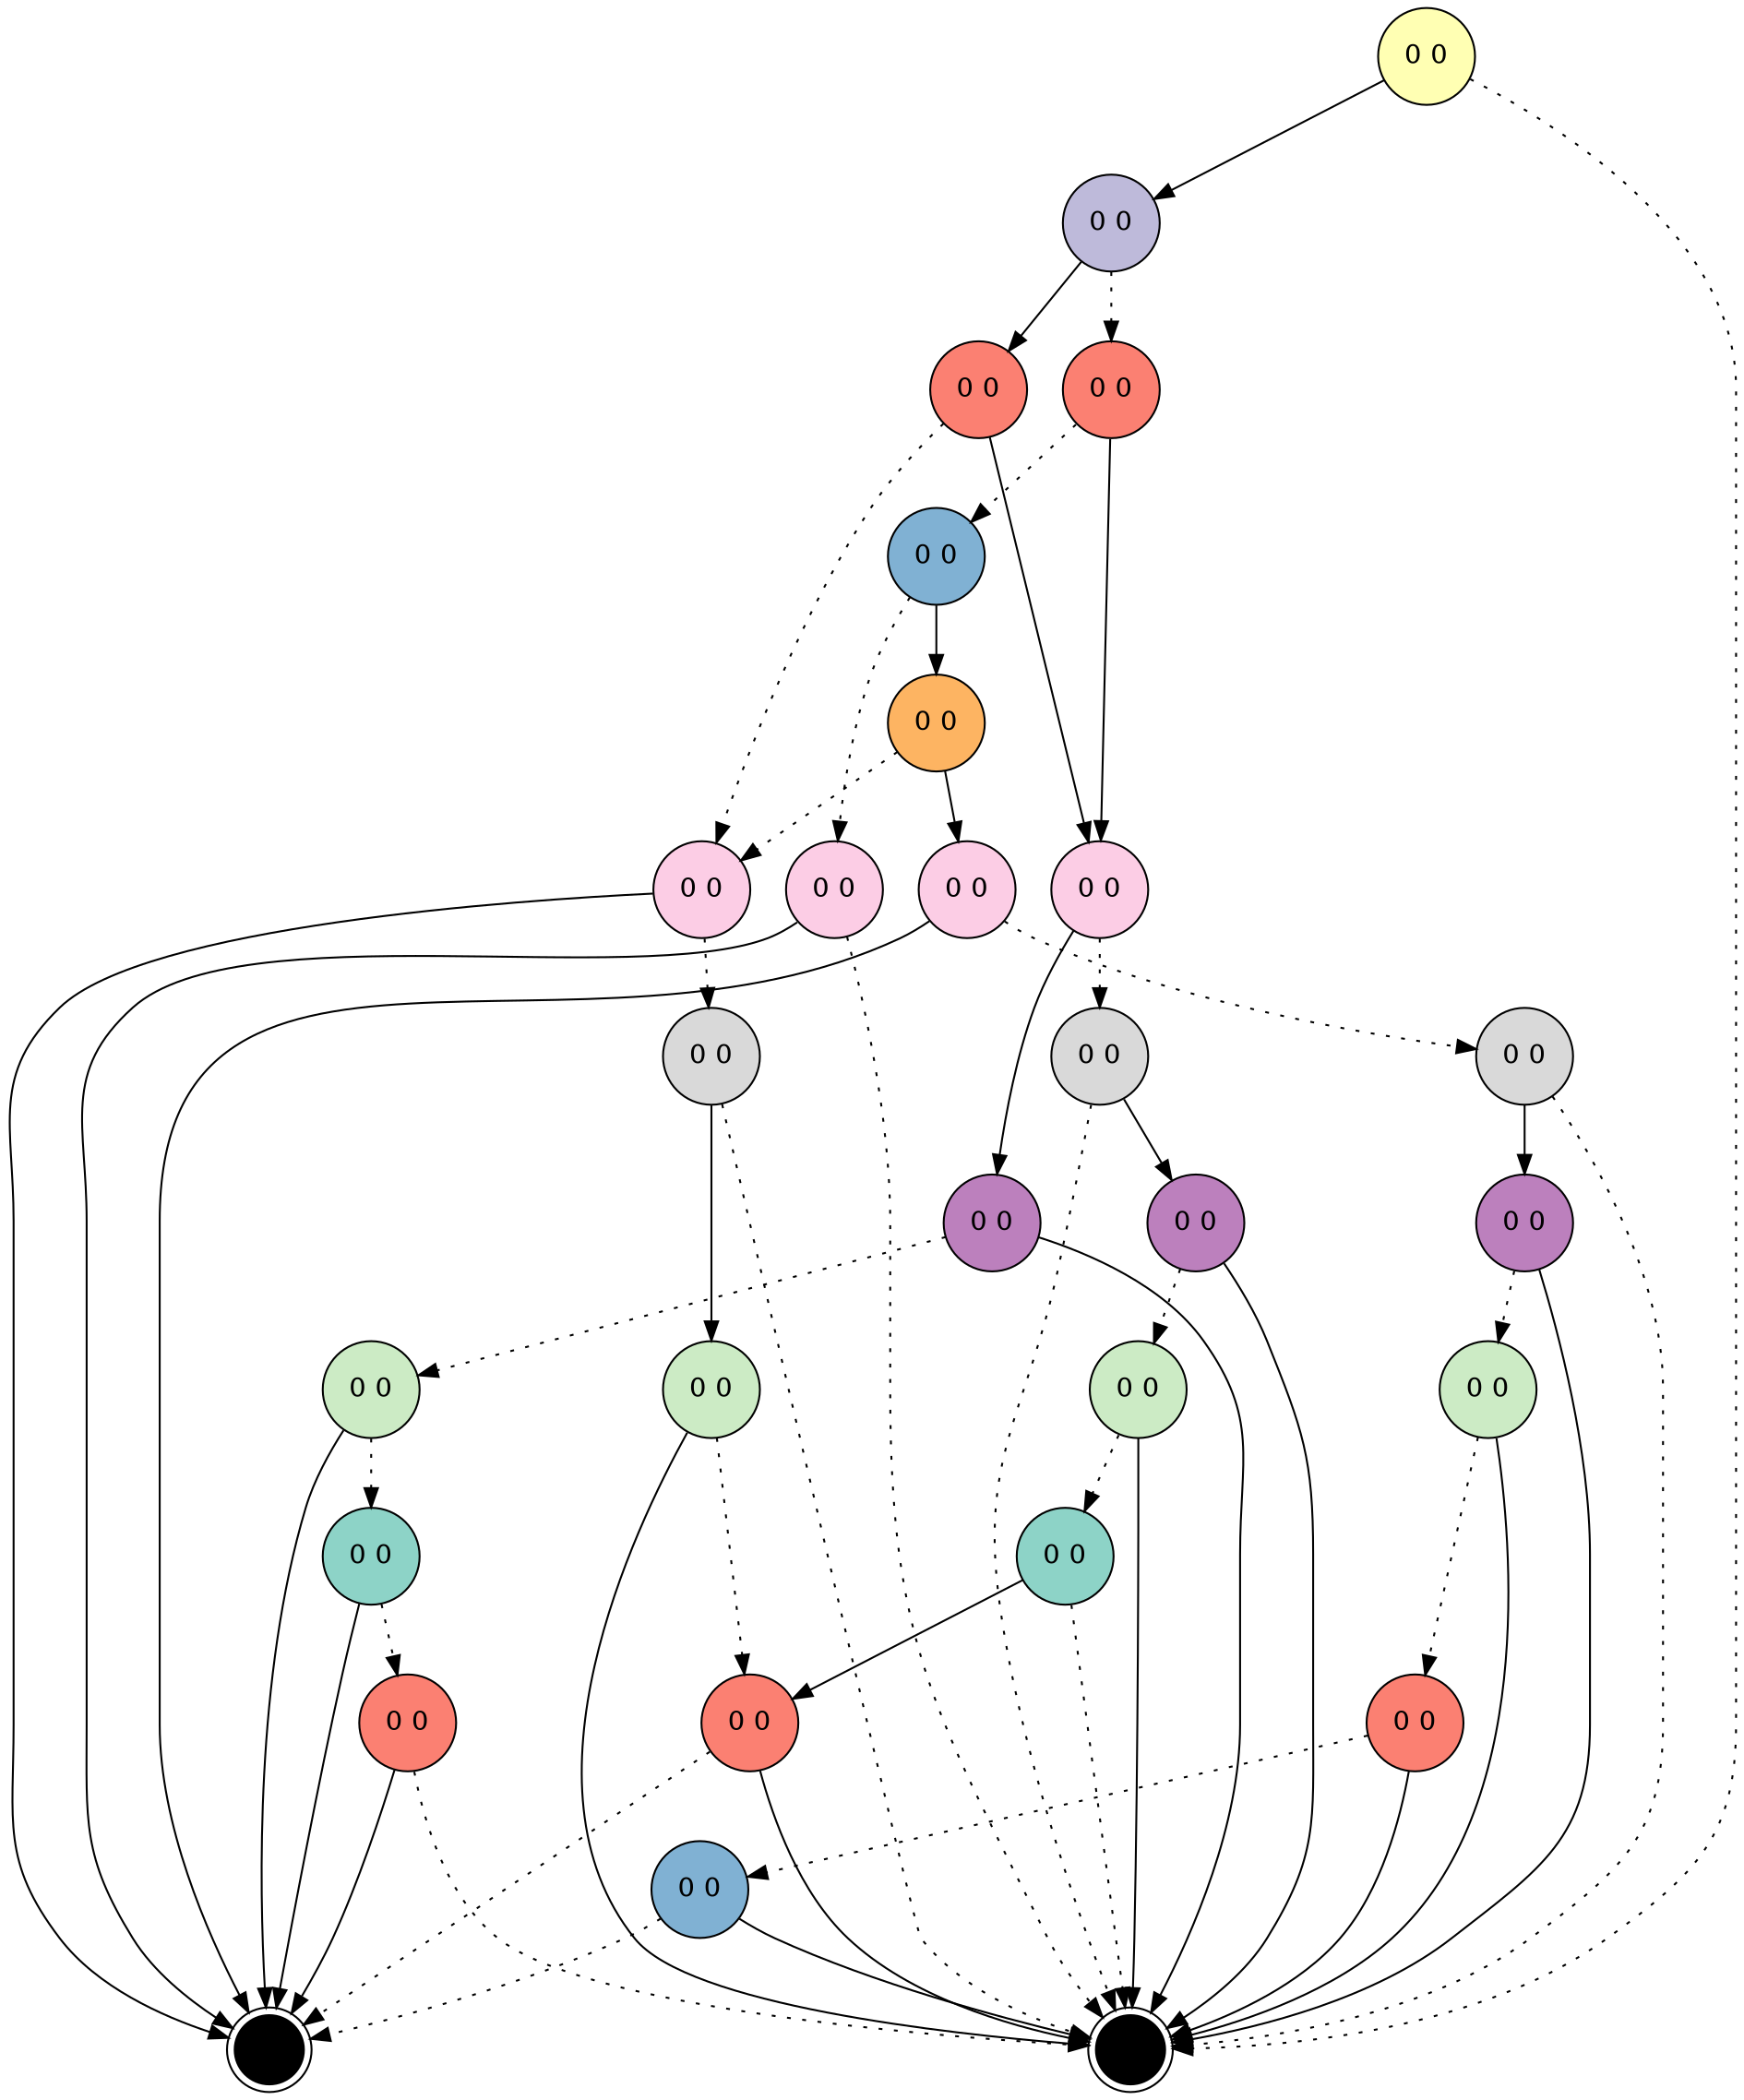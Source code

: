 digraph "" {
	node [colorscheme=set312,
		label="\N",
		shape=circle,
		style=filled
	];
{
graph [rank=same];
2220107	[fillcolor=2, label="0 0", rank=1];
}
{
graph [rank=same];
2220106	[fillcolor=3, label="0 0", rank=2];
}
{
graph [rank=same];
2220095	[fillcolor=4, label="0 0", rank=3];
2220105	[fillcolor=4, label="0 0", rank=3];
}
{
graph [rank=same];
2220104	[fillcolor=5, label="0 0", rank=4];
}
{
graph [rank=same];
2220102	[fillcolor=6, label="0 0", rank=5];
}
{
graph [rank=same];
2220091	[fillcolor=8, label="0 0", rank=6];
2220103	[fillcolor=8, label="0 0", rank=6];
2220101	[fillcolor=8, label="0 0", rank=6];
2220094	[fillcolor=8, label="0 0", rank=6];
}
{
graph [rank=same];
2220093	[fillcolor=9, label="0 0", rank=7];
2220090	[fillcolor=9, label="0 0", rank=7];
2220100	[fillcolor=9, label="0 0", rank=7];
}
{
graph [rank=same];
2220089	[fillcolor=10, label="0 0", rank=8];
2220099	[fillcolor=10, label="0 0", rank=8];
2220085	[fillcolor=10, label="0 0", rank=8];
}
{
graph [rank=same];
2220098	[fillcolor=11, label="0 0", rank=9];
2220088	[fillcolor=11, label="0 0", rank=9];
2220092	[fillcolor=11, label="0 0", rank=9];
2220084	[fillcolor=11, label="0 0", rank=9];
}
{
graph [rank=same];
2220087	[fillcolor=1, label="0 0", rank=10];
2220083	[fillcolor=1, label="0 0", rank=10];
}
{
graph [rank=same];
2220086	[fillcolor=4, label="0 0", rank=11];
2220082	[fillcolor=4, label="0 0", rank=11];
2220097	[fillcolor=4, label="0 0", rank=11];
}
{
graph [rank=same];
2220096	[fillcolor=5, label="0 0", rank=12];
}
0	 [fillcolor=White, label=F, rank=None, shape=doublecircle];
1	 [fillcolor=White, label=T, rank=None, shape=doublecircle];
2220084 -> 2220083 		[style=dotted];
2220084 -> 1
2220100 -> 0 		[style=dotted];
2220100 -> 2220099
2220105 -> 2220104 		[style=dotted];
2220105 -> 2220091
2220097 -> 2220096 		[style=dotted];
2220097 -> 0
2220102 -> 2220094 		[style=dotted];
2220102 -> 2220101
2220107 -> 0 		[style=dotted];
2220107 -> 2220106
2220082 -> 0 		[style=dotted];
2220082 -> 1
2220096 -> 1 		[style=dotted];
2220096 -> 0
2220083 -> 2220082 		[style=dotted];
2220083 -> 1
2220086 -> 1 		[style=dotted];
2220086 -> 0
2220092 -> 2220086 		[style=dotted];
2220092 -> 0
2220094 -> 2220093 		[style=dotted];
2220094 -> 1
2220085 -> 2220084 		[style=dotted];
2220085 -> 0
2220101 -> 2220100 		[style=dotted];
2220101 -> 1
2220099 -> 2220098 		[style=dotted];
2220099 -> 0
2220088 -> 2220087 		[style=dotted];
2220088 -> 0
2220090 -> 0 		[style=dotted];
2220090 -> 2220089
2220103 -> 0 		[style=dotted];
2220103 -> 1
2220106 -> 2220105 		[style=dotted];
2220106 -> 2220095
2220087 -> 0 		[style=dotted];
2220087 -> 2220086
2220104 -> 2220103 		[style=dotted];
2220104 -> 2220102
2220095 -> 2220094 		[style=dotted];
2220095 -> 2220091
2220091 -> 2220090 		[style=dotted];
2220091 -> 2220085
2220093 -> 0 		[style=dotted];
2220093 -> 2220092
2220098 -> 2220097 		[style=dotted];
2220098 -> 0
2220089 -> 2220088 		[style=dotted];
2220089 -> 0
}
